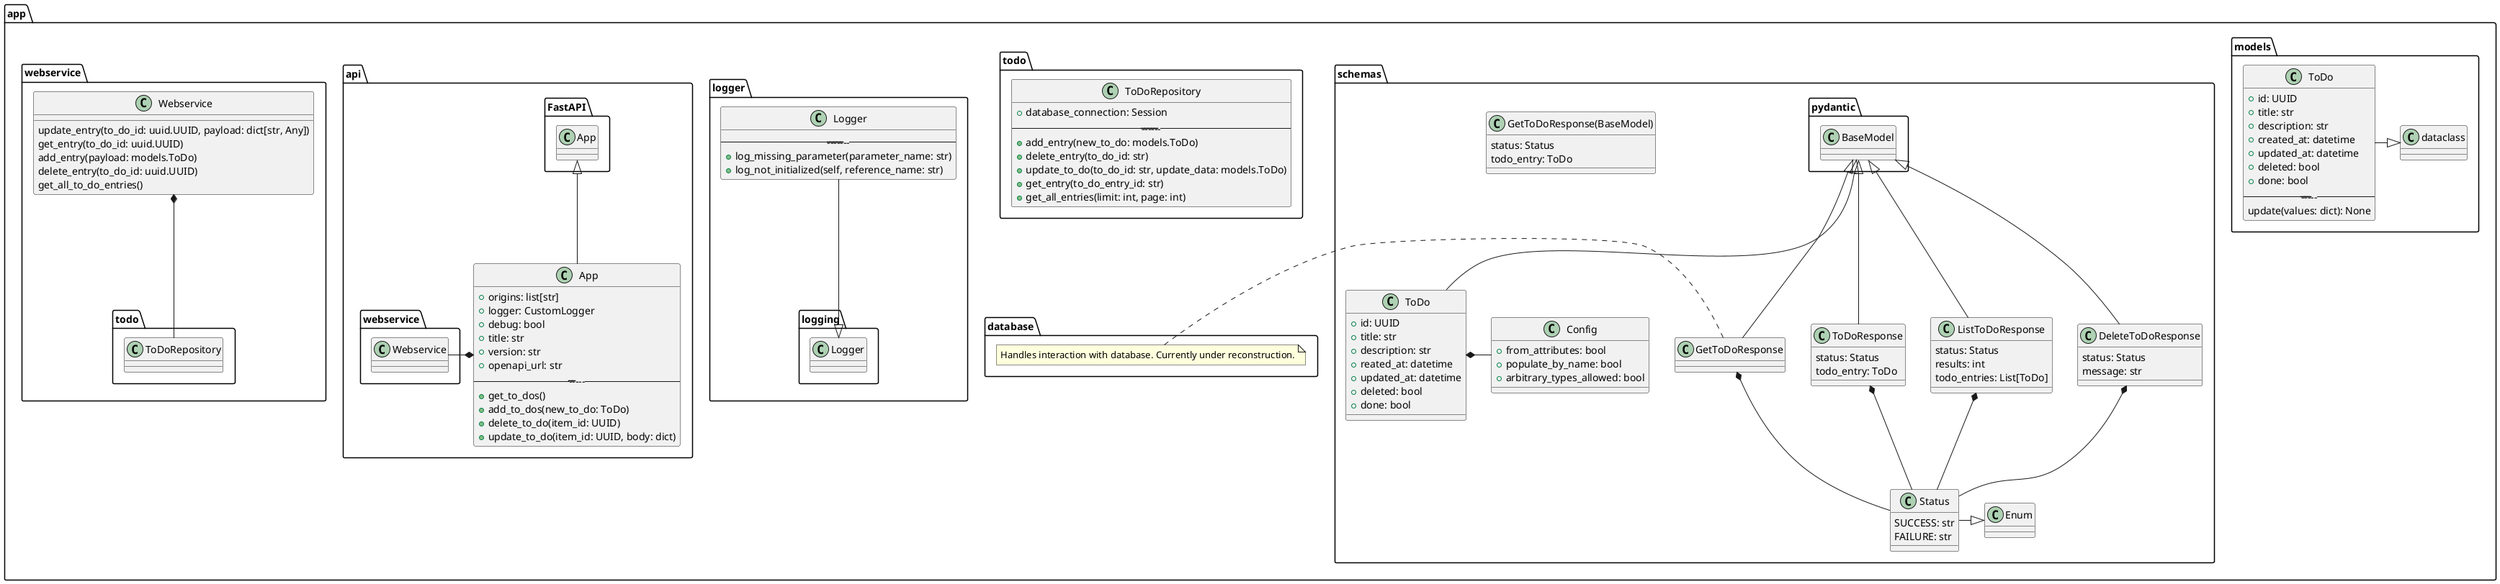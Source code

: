 @@startuml backend

package app {
package models {
class ToDo {
    + id: UUID
    + title: str
    + description: str
    + created_at: datetime 
    + updated_at: datetime
    + deleted: bool
    + done: bool
    ---------------------
    update(values: dict): None
}

ToDo -|> dataclass
}

package schemas {

    class Status {
        SUCCESS: str
        FAILURE: str
    }

    class ToDo {
        + id: UUID
        + title: str 
        + description: str
        + reated_at: datetime
        + updated_at: datetime
        + deleted: bool
        + done: bool
    }

    class Config {
        + from_attributes: bool
        + populate_by_name: bool
        + arbitrary_types_allowed: bool

    }

    class ToDoResponse {

    status: Status
    todo_entry: ToDo
    }

   
    class GetToDoResponse(BaseModel) {
    status: Status
    todo_entry: ToDo
    }

    class ListToDoResponse{
    status: Status
    results: int
    todo_entries: List[ToDo]
    }


    class DeleteToDoResponse {
    status: Status
    message: str
    }

    Status -r-|> Enum
    ToDo -u-|> pydantic.BaseModel
    ToDoResponse -u-|> pydantic.BaseModel
    GetToDoResponse -u-|> pydantic.BaseModel
    ListToDoResponse -u-|> pydantic.BaseModel
    DeleteToDoResponse -u-|> pydantic.BaseModel
    ToDo *- Config
    ToDoResponse *-d- Status
    GetToDoResponse *-d- Status
    ListToDoResponse *-d- Status
    DeleteToDoResponse *-d- Status
}

package database {
note right: Handles interaction with database. Currently under reconstruction.

}
package todo {
    class ToDoRepository {
        + database_connection: Session
        ------------------------------
        + add_entry(new_to_do: models.ToDo)
        + delete_entry(to_do_id: str)
        + update_to_do(to_do_id: str, update_data: models.ToDo)
        + get_entry(to_do_entry_id: str)
        + get_all_entries(limit: int, page: int)
    }
}
package logger {
    class Logger {
        -------------------------------
        + log_missing_parameter(parameter_name: str)
        + log_not_initialized(self, reference_name: str)
    }
    Logger -d-|> logging.Logger
}

package api {
    class App
    {
        + origins: list[str]
        + logger: CustomLogger
        + debug: bool
        + title: str
        + version: str 
        + openapi_url: str
        -----------------
        + get_to_dos()
        + add_to_dos(new_to_do: ToDo)
        + delete_to_do(item_id: UUID)
        + update_to_do(item_id: UUID, body: dict)
    }

    App -u-|> FastAPI.App
    App *-r- webservice.Webservice
}
package webservice {
    class Webservice {
        update_entry(to_do_id: uuid.UUID, payload: dict[str, Any])
        get_entry(to_do_id: uuid.UUID)
        add_entry(payload: models.ToDo)
        delete_entry(to_do_id: uuid.UUID)
        get_all_to_do_entries()
    }
    Webservice *-d- todo.ToDoRepository
}
}

@@enduml